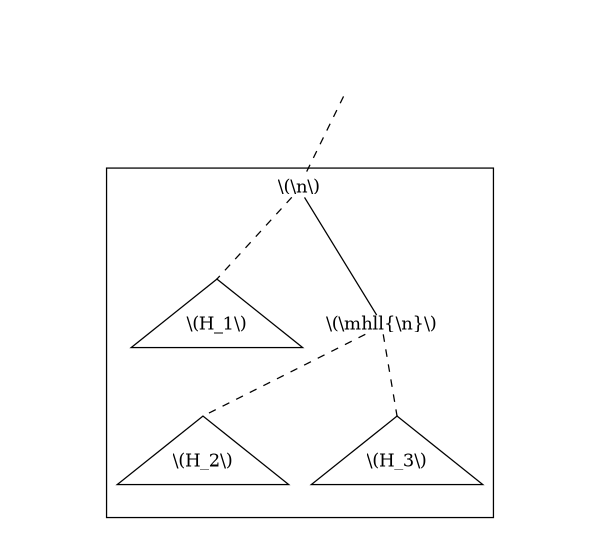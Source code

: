 graph {
	size="4,4"
    graph [splines=false]
    node [height=1 width=1]

	r [label="" shape=none]
	rl [label="" shape=none]

	r2 [label="" shape=none]
	r2r [label="" shape=none]

    r -- rl [style=invis]
    r -- 0 [style=invis]

    r2-- r2r [style=invis]
    r2-- 0 [style=dashed]

	subgraph cluster_1 {
        g2 [label="\\(H_1\\)" shape=triangle]

        0 [label="\\(\\n\\)" shape=plain]
        1 [label="\\(\\mhll{\\n}\\)" shape=plain]

        g0 [label="\\(H_2\\)" shape=triangle]
        g1 [label="\\(H_3\\)" shape=triangle]

        0 -- g2:n [style=dashed]
        0 -- 1
        1 -- g0:n [style=dashed]
        1 -- g1:n [style=dashed]
	}
}
